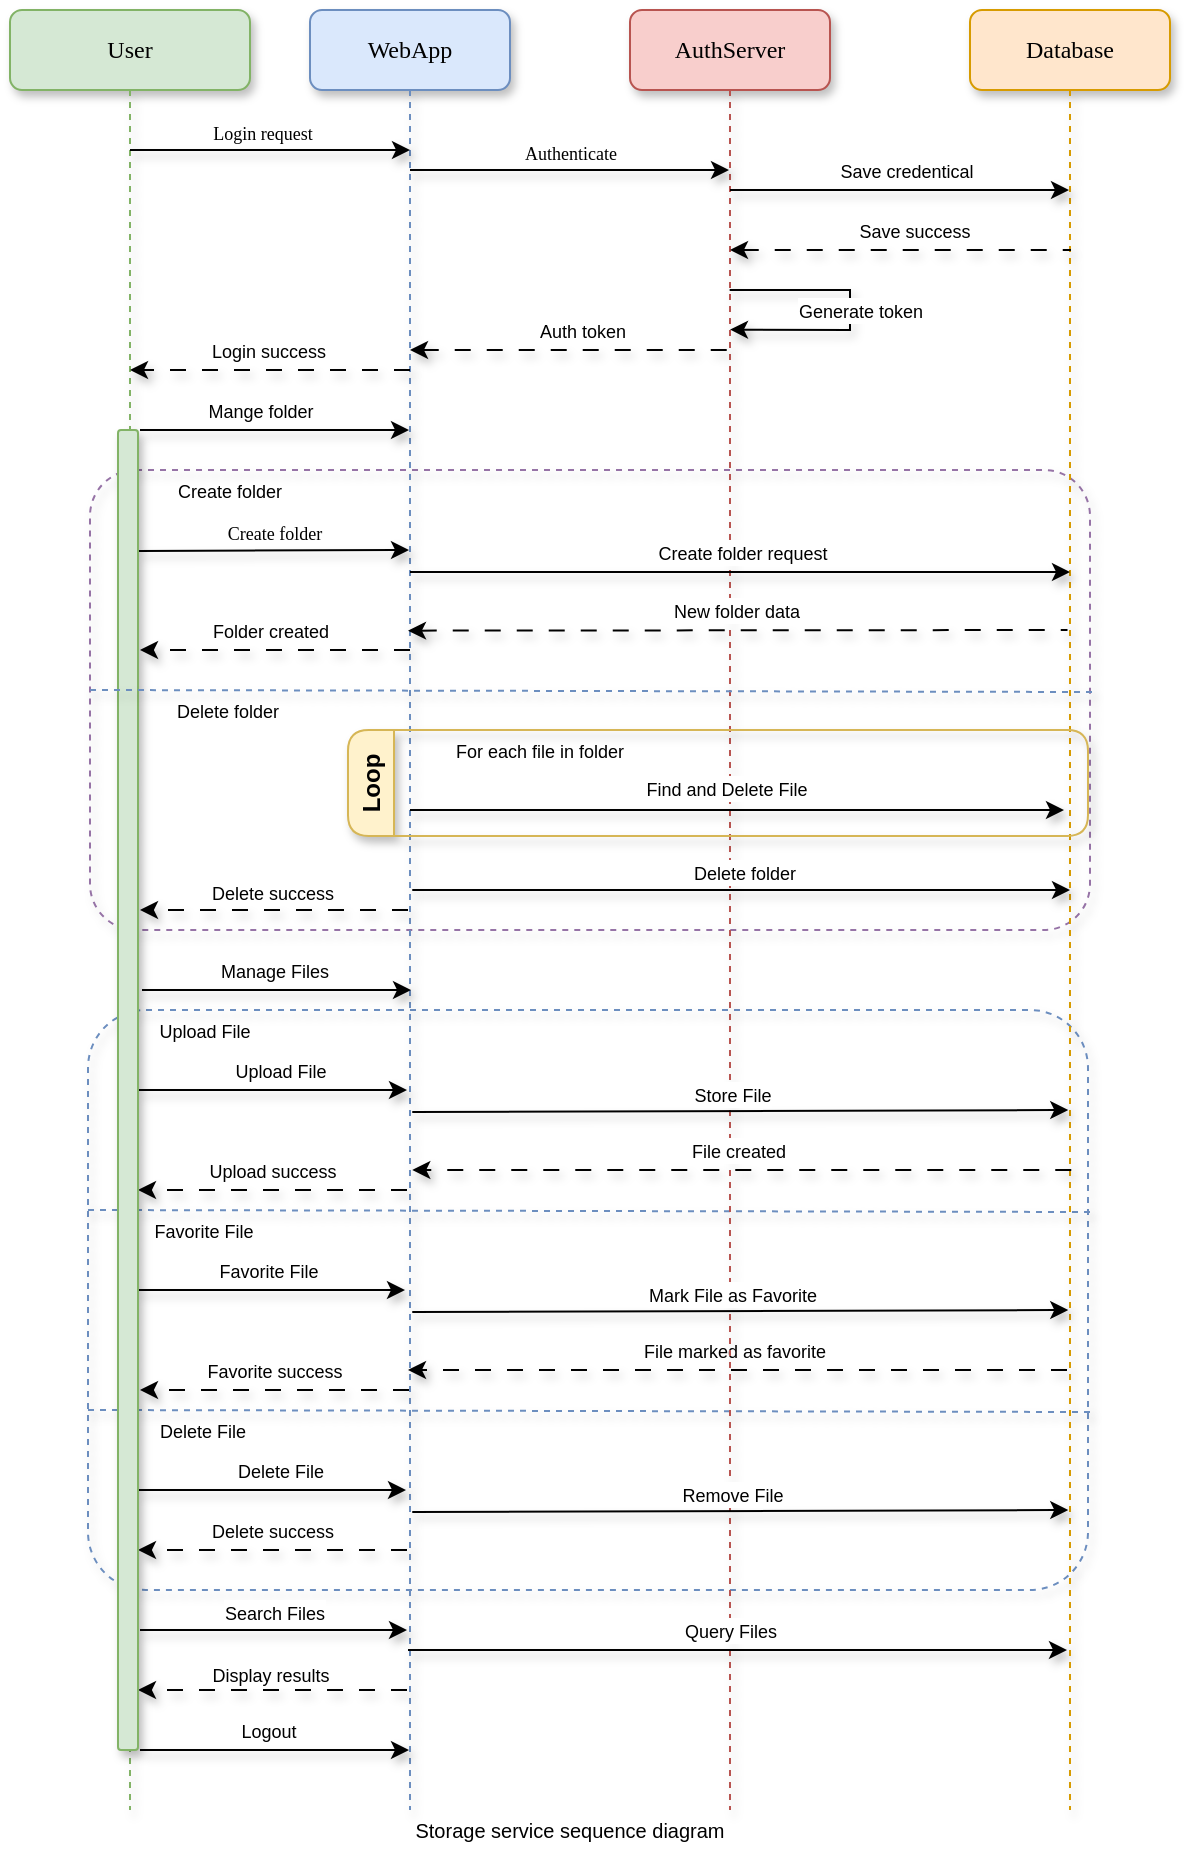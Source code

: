 <mxfile version="24.6.3" type="device">
  <diagram name="Page-1" id="13e1069c-82ec-6db2-03f1-153e76fe0fe0">
    <mxGraphModel dx="864" dy="476" grid="1" gridSize="10" guides="1" tooltips="1" connect="1" arrows="1" fold="1" page="1" pageScale="1" pageWidth="1100" pageHeight="850" background="none" math="0" shadow="0">
      <root>
        <mxCell id="0" />
        <mxCell id="1" parent="0" />
        <mxCell id="nlk7sfqb3r6wNFWikMfm-109" value="" style="rounded=1;whiteSpace=wrap;html=1;fillColor=none;strokeColor=#6c8ebf;dashed=1;arcSize=10;shadow=1;" parent="1" vertex="1">
          <mxGeometry x="909" y="1260" width="500" height="290" as="geometry" />
        </mxCell>
        <mxCell id="nlk7sfqb3r6wNFWikMfm-77" value="" style="rounded=1;whiteSpace=wrap;html=1;fillColor=none;strokeColor=#9673a6;dashed=1;shadow=1;arcSize=10;" parent="1" vertex="1">
          <mxGeometry x="910" y="990" width="500" height="230" as="geometry" />
        </mxCell>
        <mxCell id="kFZaCCrDRlSZErMMmTMo-7" value="User" style="shape=umlLifeline;perimeter=lifelinePerimeter;whiteSpace=wrap;html=1;container=0;collapsible=0;recursiveResize=0;outlineConnect=0;rounded=1;shadow=1;comic=0;labelBackgroundColor=none;strokeWidth=1;fontFamily=Verdana;fontSize=12;align=center;fillColor=#d5e8d4;strokeColor=#82b366;size=40;" parent="1" vertex="1">
          <mxGeometry x="870" y="760" width="120" height="900" as="geometry" />
        </mxCell>
        <mxCell id="kFZaCCrDRlSZErMMmTMo-4" value="WebApp" style="shape=umlLifeline;perimeter=lifelinePerimeter;whiteSpace=wrap;html=1;container=1;collapsible=0;recursiveResize=0;outlineConnect=0;rounded=1;shadow=1;comic=0;labelBackgroundColor=none;strokeWidth=1;fontFamily=Verdana;fontSize=12;align=center;fillColor=#dae8fc;strokeColor=#6c8ebf;" parent="1" vertex="1">
          <mxGeometry x="1020" y="760" width="100" height="900" as="geometry" />
        </mxCell>
        <mxCell id="kFZaCCrDRlSZErMMmTMo-10" value="&lt;font style=&quot;font-size: 9px;&quot;&gt;Login request&lt;/font&gt;" style="html=1;verticalAlign=bottom;endArrow=classic;labelBackgroundColor=none;fontFamily=Verdana;fontSize=12;elbow=vertical;rounded=1;endFill=1;shadow=1;" parent="kFZaCCrDRlSZErMMmTMo-4" edge="1">
          <mxGeometry x="-0.065" relative="1" as="geometry">
            <mxPoint x="-90" y="70" as="sourcePoint" />
            <mxPoint x="50" y="70" as="targetPoint" />
            <mxPoint as="offset" />
          </mxGeometry>
        </mxCell>
        <mxCell id="kFZaCCrDRlSZErMMmTMo-19" value="" style="endArrow=classic;html=1;rounded=0;dashed=1;dashPattern=8 8;shadow=1;" parent="kFZaCCrDRlSZErMMmTMo-4" edge="1">
          <mxGeometry width="50" height="50" relative="1" as="geometry">
            <mxPoint x="50" y="180" as="sourcePoint" />
            <mxPoint x="-90" y="180" as="targetPoint" />
          </mxGeometry>
        </mxCell>
        <mxCell id="kFZaCCrDRlSZErMMmTMo-21" value="&lt;font style=&quot;font-size: 9px;&quot;&gt;Login success&lt;/font&gt;" style="edgeLabel;html=1;align=center;verticalAlign=middle;resizable=0;points=[];" parent="kFZaCCrDRlSZErMMmTMo-19" vertex="1" connectable="0">
          <mxGeometry x="0.016" y="-4" relative="1" as="geometry">
            <mxPoint y="-6" as="offset" />
          </mxGeometry>
        </mxCell>
        <mxCell id="nlk7sfqb3r6wNFWikMfm-110" value="" style="endArrow=classic;html=1;rounded=0;shadow=1;" parent="kFZaCCrDRlSZErMMmTMo-4" edge="1">
          <mxGeometry width="50" height="50" relative="1" as="geometry">
            <mxPoint x="-84" y="490" as="sourcePoint" />
            <mxPoint x="50.5" y="490" as="targetPoint" />
          </mxGeometry>
        </mxCell>
        <mxCell id="nlk7sfqb3r6wNFWikMfm-111" value="&lt;font style=&quot;font-size: 9px;&quot;&gt;Manage Files&lt;/font&gt;" style="edgeLabel;html=1;align=center;verticalAlign=middle;resizable=0;points=[];" parent="nlk7sfqb3r6wNFWikMfm-110" vertex="1" connectable="0">
          <mxGeometry x="-0.015" y="5" relative="1" as="geometry">
            <mxPoint y="-5" as="offset" />
          </mxGeometry>
        </mxCell>
        <mxCell id="nlk7sfqb3r6wNFWikMfm-146" value="" style="endArrow=classic;html=1;rounded=0;shadow=1;" parent="kFZaCCrDRlSZErMMmTMo-4" edge="1">
          <mxGeometry width="50" height="50" relative="1" as="geometry">
            <mxPoint x="-85" y="870" as="sourcePoint" />
            <mxPoint x="49.5" y="870" as="targetPoint" />
          </mxGeometry>
        </mxCell>
        <mxCell id="nlk7sfqb3r6wNFWikMfm-147" value="&lt;font style=&quot;font-size: 9px;&quot;&gt;Logout&lt;/font&gt;" style="edgeLabel;html=1;align=center;verticalAlign=middle;resizable=0;points=[];" parent="nlk7sfqb3r6wNFWikMfm-146" vertex="1" connectable="0">
          <mxGeometry x="-0.008" y="2" relative="1" as="geometry">
            <mxPoint x="-3" y="-8" as="offset" />
          </mxGeometry>
        </mxCell>
        <mxCell id="nlk7sfqb3r6wNFWikMfm-113" value="" style="endArrow=classic;html=1;rounded=0;shadow=1;" parent="kFZaCCrDRlSZErMMmTMo-4" edge="1">
          <mxGeometry width="50" height="50" relative="1" as="geometry">
            <mxPoint x="-86" y="540" as="sourcePoint" />
            <mxPoint x="48.5" y="540" as="targetPoint" />
          </mxGeometry>
        </mxCell>
        <mxCell id="nlk7sfqb3r6wNFWikMfm-114" value="&lt;font style=&quot;font-size: 9px;&quot;&gt;Upload File&lt;/font&gt;" style="edgeLabel;html=1;align=center;verticalAlign=middle;resizable=0;points=[];" parent="nlk7sfqb3r6wNFWikMfm-113" vertex="1" connectable="0">
          <mxGeometry x="0.053" y="1" relative="1" as="geometry">
            <mxPoint y="-9" as="offset" />
          </mxGeometry>
        </mxCell>
        <mxCell id="nlk7sfqb3r6wNFWikMfm-129" value="" style="endArrow=classic;html=1;rounded=0;shadow=1;dashed=1;dashPattern=8 8;" parent="kFZaCCrDRlSZErMMmTMo-4" edge="1">
          <mxGeometry width="50" height="50" relative="1" as="geometry">
            <mxPoint x="49.5" y="690" as="sourcePoint" />
            <mxPoint x="-85" y="690" as="targetPoint" />
          </mxGeometry>
        </mxCell>
        <mxCell id="nlk7sfqb3r6wNFWikMfm-130" value="&lt;font style=&quot;font-size: 9px;&quot;&gt;Favorite success&lt;/font&gt;" style="edgeLabel;html=1;align=center;verticalAlign=middle;resizable=0;points=[];" parent="nlk7sfqb3r6wNFWikMfm-129" vertex="1" connectable="0">
          <mxGeometry x="0.01" relative="1" as="geometry">
            <mxPoint y="-10" as="offset" />
          </mxGeometry>
        </mxCell>
        <mxCell id="nlk7sfqb3r6wNFWikMfm-72" value="" style="endArrow=classic;html=1;rounded=0;shadow=1;" parent="kFZaCCrDRlSZErMMmTMo-4" edge="1">
          <mxGeometry width="50" height="50" relative="1" as="geometry">
            <mxPoint x="-85" y="210" as="sourcePoint" />
            <mxPoint x="49.5" y="210" as="targetPoint" />
          </mxGeometry>
        </mxCell>
        <mxCell id="nlk7sfqb3r6wNFWikMfm-73" value="&lt;font style=&quot;font-size: 9px;&quot;&gt;Mange folder&lt;/font&gt;" style="edgeLabel;html=1;align=center;verticalAlign=middle;resizable=0;points=[];" parent="nlk7sfqb3r6wNFWikMfm-72" vertex="1" connectable="0">
          <mxGeometry x="-0.118" relative="1" as="geometry">
            <mxPoint y="-10" as="offset" />
          </mxGeometry>
        </mxCell>
        <mxCell id="nlk7sfqb3r6wNFWikMfm-103" value="" style="endArrow=classic;html=1;rounded=0;dashed=1;dashPattern=8 8;shadow=1;" parent="kFZaCCrDRlSZErMMmTMo-4" edge="1">
          <mxGeometry width="50" height="50" relative="1" as="geometry">
            <mxPoint x="49" y="450" as="sourcePoint" />
            <mxPoint x="-85" y="450" as="targetPoint" />
          </mxGeometry>
        </mxCell>
        <mxCell id="nlk7sfqb3r6wNFWikMfm-104" value="&lt;font style=&quot;font-size: 9px;&quot;&gt;Delete success&lt;/font&gt;" style="edgeLabel;html=1;align=center;verticalAlign=middle;resizable=0;points=[];" parent="nlk7sfqb3r6wNFWikMfm-103" vertex="1" connectable="0">
          <mxGeometry y="-2" relative="1" as="geometry">
            <mxPoint x="-1" y="-7" as="offset" />
          </mxGeometry>
        </mxCell>
        <mxCell id="nlk7sfqb3r6wNFWikMfm-119" value="" style="endArrow=classic;html=1;rounded=0;shadow=1;dashed=1;dashPattern=8 8;" parent="kFZaCCrDRlSZErMMmTMo-4" edge="1">
          <mxGeometry width="50" height="50" relative="1" as="geometry">
            <mxPoint x="48.5" y="590" as="sourcePoint" />
            <mxPoint x="-86" y="590" as="targetPoint" />
          </mxGeometry>
        </mxCell>
        <mxCell id="nlk7sfqb3r6wNFWikMfm-120" value="&lt;font style=&quot;font-size: 9px;&quot;&gt;Upload success&lt;/font&gt;" style="edgeLabel;html=1;align=center;verticalAlign=middle;resizable=0;points=[];" parent="nlk7sfqb3r6wNFWikMfm-119" vertex="1" connectable="0">
          <mxGeometry x="0.01" relative="1" as="geometry">
            <mxPoint y="-10" as="offset" />
          </mxGeometry>
        </mxCell>
        <mxCell id="nlk7sfqb3r6wNFWikMfm-121" value="" style="endArrow=none;html=1;rounded=0;dashed=1;fillColor=#dae8fc;strokeColor=#6c8ebf;shadow=1;" parent="kFZaCCrDRlSZErMMmTMo-4" edge="1">
          <mxGeometry width="50" height="50" relative="1" as="geometry">
            <mxPoint x="-111" y="600" as="sourcePoint" />
            <mxPoint x="390" y="601" as="targetPoint" />
          </mxGeometry>
        </mxCell>
        <mxCell id="nlk7sfqb3r6wNFWikMfm-122" value="" style="endArrow=classic;html=1;rounded=0;shadow=1;" parent="kFZaCCrDRlSZErMMmTMo-4" edge="1">
          <mxGeometry width="50" height="50" relative="1" as="geometry">
            <mxPoint x="-87" y="640" as="sourcePoint" />
            <mxPoint x="47.5" y="640" as="targetPoint" />
          </mxGeometry>
        </mxCell>
        <mxCell id="nlk7sfqb3r6wNFWikMfm-123" value="&lt;font style=&quot;font-size: 9px;&quot;&gt;Favorite File&lt;/font&gt;" style="edgeLabel;html=1;align=center;verticalAlign=middle;resizable=0;points=[];" parent="nlk7sfqb3r6wNFWikMfm-122" vertex="1" connectable="0">
          <mxGeometry x="-0.015" y="5" relative="1" as="geometry">
            <mxPoint y="-5" as="offset" />
          </mxGeometry>
        </mxCell>
        <mxCell id="yUrxrtZN9GKuL_BX-Tmy-89" value="" style="endArrow=classic;html=1;rounded=0;shadow=1;dashed=1;dashPattern=8 8;" parent="kFZaCCrDRlSZErMMmTMo-4" edge="1">
          <mxGeometry width="50" height="50" relative="1" as="geometry">
            <mxPoint x="378.5" y="680" as="sourcePoint" />
            <mxPoint x="49" y="680" as="targetPoint" />
          </mxGeometry>
        </mxCell>
        <mxCell id="yUrxrtZN9GKuL_BX-Tmy-90" value="&lt;font style=&quot;font-size: 9px;&quot;&gt;File marked as favorite&lt;/font&gt;" style="edgeLabel;html=1;align=center;verticalAlign=middle;resizable=0;points=[];" parent="yUrxrtZN9GKuL_BX-Tmy-89" vertex="1" connectable="0">
          <mxGeometry x="0.01" relative="1" as="geometry">
            <mxPoint y="-10" as="offset" />
          </mxGeometry>
        </mxCell>
        <mxCell id="nlk7sfqb3r6wNFWikMfm-131" value="" style="endArrow=none;html=1;rounded=0;dashed=1;fillColor=#dae8fc;strokeColor=#6c8ebf;shadow=1;" parent="kFZaCCrDRlSZErMMmTMo-4" edge="1">
          <mxGeometry width="50" height="50" relative="1" as="geometry">
            <mxPoint x="-111" y="700" as="sourcePoint" />
            <mxPoint x="390" y="701" as="targetPoint" />
          </mxGeometry>
        </mxCell>
        <mxCell id="nlk7sfqb3r6wNFWikMfm-133" value="" style="endArrow=classic;html=1;rounded=0;shadow=1;" parent="kFZaCCrDRlSZErMMmTMo-4" edge="1">
          <mxGeometry width="50" height="50" relative="1" as="geometry">
            <mxPoint x="-86" y="740" as="sourcePoint" />
            <mxPoint x="48" y="740" as="targetPoint" />
          </mxGeometry>
        </mxCell>
        <mxCell id="nlk7sfqb3r6wNFWikMfm-134" value="&lt;font style=&quot;font-size: 9px;&quot;&gt;Delete File&lt;/font&gt;" style="edgeLabel;html=1;align=center;verticalAlign=middle;resizable=0;points=[];" parent="nlk7sfqb3r6wNFWikMfm-133" vertex="1" connectable="0">
          <mxGeometry x="0.053" y="1" relative="1" as="geometry">
            <mxPoint y="-9" as="offset" />
          </mxGeometry>
        </mxCell>
        <mxCell id="nlk7sfqb3r6wNFWikMfm-137" value="" style="endArrow=classic;html=1;rounded=0;shadow=1;dashed=1;dashPattern=8 8;" parent="kFZaCCrDRlSZErMMmTMo-4" edge="1">
          <mxGeometry width="50" height="50" relative="1" as="geometry">
            <mxPoint x="48.5" y="770" as="sourcePoint" />
            <mxPoint x="-86" y="770" as="targetPoint" />
          </mxGeometry>
        </mxCell>
        <mxCell id="nlk7sfqb3r6wNFWikMfm-138" value="&lt;font style=&quot;font-size: 9px;&quot;&gt;Delete success&lt;/font&gt;" style="edgeLabel;html=1;align=center;verticalAlign=middle;resizable=0;points=[];" parent="nlk7sfqb3r6wNFWikMfm-137" vertex="1" connectable="0">
          <mxGeometry x="0.01" relative="1" as="geometry">
            <mxPoint y="-10" as="offset" />
          </mxGeometry>
        </mxCell>
        <mxCell id="nlk7sfqb3r6wNFWikMfm-140" value="" style="endArrow=classic;html=1;rounded=0;shadow=1;" parent="kFZaCCrDRlSZErMMmTMo-4" edge="1">
          <mxGeometry width="50" height="50" relative="1" as="geometry">
            <mxPoint x="-85" y="810" as="sourcePoint" />
            <mxPoint x="48.5" y="810" as="targetPoint" />
          </mxGeometry>
        </mxCell>
        <mxCell id="nlk7sfqb3r6wNFWikMfm-141" value="&lt;font style=&quot;font-size: 9px;&quot;&gt;Search Files&lt;/font&gt;" style="edgeLabel;html=1;align=center;verticalAlign=middle;resizable=0;points=[];" parent="nlk7sfqb3r6wNFWikMfm-140" vertex="1" connectable="0">
          <mxGeometry x="-0.001" y="2" relative="1" as="geometry">
            <mxPoint y="-7" as="offset" />
          </mxGeometry>
        </mxCell>
        <mxCell id="nlk7sfqb3r6wNFWikMfm-144" value="" style="endArrow=classic;html=1;rounded=0;shadow=1;dashed=1;dashPattern=8 8;" parent="kFZaCCrDRlSZErMMmTMo-4" edge="1">
          <mxGeometry width="50" height="50" relative="1" as="geometry">
            <mxPoint x="48.5" y="840" as="sourcePoint" />
            <mxPoint x="-86" y="840" as="targetPoint" />
          </mxGeometry>
        </mxCell>
        <mxCell id="nlk7sfqb3r6wNFWikMfm-145" value="&lt;font style=&quot;font-size: 9px;&quot;&gt;Display results&lt;/font&gt;" style="edgeLabel;html=1;align=center;verticalAlign=middle;resizable=0;points=[];" parent="nlk7sfqb3r6wNFWikMfm-144" vertex="1" connectable="0">
          <mxGeometry x="0.01" y="-1" relative="1" as="geometry">
            <mxPoint x="-1" y="-7" as="offset" />
          </mxGeometry>
        </mxCell>
        <mxCell id="kFZaCCrDRlSZErMMmTMo-13" value="AuthServer" style="shape=umlLifeline;perimeter=lifelinePerimeter;whiteSpace=wrap;html=1;container=1;collapsible=0;recursiveResize=0;outlineConnect=0;rounded=1;shadow=1;comic=0;labelBackgroundColor=none;strokeWidth=1;fontFamily=Verdana;fontSize=12;align=center;fillColor=#f8cecc;strokeColor=#b85450;" parent="1" vertex="1">
          <mxGeometry x="1180" y="760" width="100" height="900" as="geometry" />
        </mxCell>
        <mxCell id="kFZaCCrDRlSZErMMmTMo-17" value="&lt;font style=&quot;font-size: 9px;&quot;&gt;Authenticate&lt;/font&gt;" style="html=1;verticalAlign=bottom;endArrow=classic;labelBackgroundColor=none;fontFamily=Verdana;fontSize=12;edgeStyle=elbowEdgeStyle;elbow=vertical;startArrow=none;startFill=0;endFill=1;shadow=1;" parent="kFZaCCrDRlSZErMMmTMo-13" edge="1">
          <mxGeometry x="0.003" relative="1" as="geometry">
            <mxPoint x="-110" y="80" as="sourcePoint" />
            <mxPoint x="49.5" y="80" as="targetPoint" />
            <mxPoint as="offset" />
          </mxGeometry>
        </mxCell>
        <mxCell id="nlk7sfqb3r6wNFWikMfm-67" value="" style="endArrow=classic;html=1;rounded=0;entryX=0.5;entryY=0.235;entryDx=0;entryDy=0;entryPerimeter=0;shadow=1;" parent="kFZaCCrDRlSZErMMmTMo-13" edge="1">
          <mxGeometry width="50" height="50" relative="1" as="geometry">
            <mxPoint x="49.833" y="140" as="sourcePoint" />
            <mxPoint x="50" y="159.8" as="targetPoint" />
            <Array as="points">
              <mxPoint x="110" y="140" />
              <mxPoint x="110" y="160" />
            </Array>
          </mxGeometry>
        </mxCell>
        <mxCell id="nlk7sfqb3r6wNFWikMfm-68" value="&lt;font style=&quot;font-size: 9px;&quot;&gt;Generate token&lt;/font&gt;" style="edgeLabel;html=1;align=center;verticalAlign=middle;resizable=0;points=[];" parent="nlk7sfqb3r6wNFWikMfm-67" vertex="1" connectable="0">
          <mxGeometry x="0.027" y="-2" relative="1" as="geometry">
            <mxPoint x="7" y="-2" as="offset" />
          </mxGeometry>
        </mxCell>
        <mxCell id="kFZaCCrDRlSZErMMmTMo-18" value="" style="endArrow=none;html=1;rounded=0;endFill=0;startArrow=classic;startFill=1;dashed=1;dashPattern=8 8;shadow=1;" parent="kFZaCCrDRlSZErMMmTMo-13" edge="1">
          <mxGeometry width="50" height="50" relative="1" as="geometry">
            <mxPoint x="-110" y="170" as="sourcePoint" />
            <mxPoint x="50.47" y="170" as="targetPoint" />
          </mxGeometry>
        </mxCell>
        <mxCell id="kFZaCCrDRlSZErMMmTMo-20" value="&lt;font style=&quot;font-size: 9px;&quot;&gt;Auth token&lt;/font&gt;" style="edgeLabel;html=1;align=center;verticalAlign=middle;resizable=0;points=[];" parent="kFZaCCrDRlSZErMMmTMo-18" vertex="1" connectable="0">
          <mxGeometry x="0.074" y="4" relative="1" as="geometry">
            <mxPoint y="-6" as="offset" />
          </mxGeometry>
        </mxCell>
        <mxCell id="nlk7sfqb3r6wNFWikMfm-142" value="" style="endArrow=classic;html=1;rounded=0;shadow=1;" parent="kFZaCCrDRlSZErMMmTMo-13" edge="1">
          <mxGeometry width="50" height="50" relative="1" as="geometry">
            <mxPoint x="-111" y="820" as="sourcePoint" />
            <mxPoint x="218.5" y="820" as="targetPoint" />
          </mxGeometry>
        </mxCell>
        <mxCell id="nlk7sfqb3r6wNFWikMfm-143" value="&lt;font style=&quot;font-size: 9px;&quot;&gt;Query Files&lt;/font&gt;" style="edgeLabel;html=1;align=center;verticalAlign=middle;resizable=0;points=[];" parent="nlk7sfqb3r6wNFWikMfm-142" vertex="1" connectable="0">
          <mxGeometry x="-0.003" y="3" relative="1" as="geometry">
            <mxPoint x="-4" y="-7" as="offset" />
          </mxGeometry>
        </mxCell>
        <mxCell id="nlk7sfqb3r6wNFWikMfm-3" value="Database" style="shape=umlLifeline;perimeter=lifelinePerimeter;whiteSpace=wrap;html=1;container=1;collapsible=0;recursiveResize=0;outlineConnect=0;rounded=1;shadow=1;comic=0;labelBackgroundColor=none;strokeWidth=1;fontFamily=Verdana;fontSize=12;align=center;fillColor=#ffe6cc;strokeColor=#d79b00;" parent="1" vertex="1">
          <mxGeometry x="1350" y="760" width="100" height="900" as="geometry" />
        </mxCell>
        <mxCell id="nlk7sfqb3r6wNFWikMfm-65" value="" style="endArrow=classic;html=1;rounded=0;shadow=1;" parent="nlk7sfqb3r6wNFWikMfm-3" edge="1">
          <mxGeometry width="50" height="50" relative="1" as="geometry">
            <mxPoint x="-120" y="90" as="sourcePoint" />
            <mxPoint x="49.5" y="90" as="targetPoint" />
          </mxGeometry>
        </mxCell>
        <mxCell id="nlk7sfqb3r6wNFWikMfm-66" value="&lt;font style=&quot;font-size: 9px;&quot;&gt;Save credentical&lt;/font&gt;" style="edgeLabel;html=1;align=center;verticalAlign=middle;resizable=0;points=[];" parent="nlk7sfqb3r6wNFWikMfm-65" vertex="1" connectable="0">
          <mxGeometry x="0.286" y="7" relative="1" as="geometry">
            <mxPoint x="-21" y="-3" as="offset" />
          </mxGeometry>
        </mxCell>
        <mxCell id="nlk7sfqb3r6wNFWikMfm-79" value="&lt;font style=&quot;font-size: 9px;&quot;&gt;Create folder&lt;/font&gt;" style="text;html=1;align=center;verticalAlign=middle;whiteSpace=wrap;rounded=0;" parent="1" vertex="1">
          <mxGeometry x="935" y="990" width="90" height="20" as="geometry" />
        </mxCell>
        <mxCell id="nlk7sfqb3r6wNFWikMfm-80" value="&lt;font style=&quot;font-size: 9px;&quot;&gt;Create folder&lt;/font&gt;" style="html=1;verticalAlign=bottom;endArrow=classic;labelBackgroundColor=none;fontFamily=Verdana;fontSize=12;elbow=vertical;endFill=1;shadow=1;" parent="1" edge="1">
          <mxGeometry relative="1" as="geometry">
            <mxPoint x="934" y="1030.45" as="sourcePoint" />
            <mxPoint x="1069.5" y="1030" as="targetPoint" />
            <Array as="points" />
          </mxGeometry>
        </mxCell>
        <mxCell id="nlk7sfqb3r6wNFWikMfm-81" value="" style="endArrow=classic;html=1;rounded=0;shadow=1;" parent="1" edge="1">
          <mxGeometry width="50" height="50" relative="1" as="geometry">
            <mxPoint x="1070" y="1041" as="sourcePoint" />
            <mxPoint x="1400" y="1041" as="targetPoint" />
          </mxGeometry>
        </mxCell>
        <mxCell id="nlk7sfqb3r6wNFWikMfm-82" value="&lt;font style=&quot;font-size: 9px;&quot;&gt;Create folder request&lt;/font&gt;" style="edgeLabel;html=1;align=center;verticalAlign=middle;resizable=0;points=[];" parent="nlk7sfqb3r6wNFWikMfm-81" vertex="1" connectable="0">
          <mxGeometry x="0.006" y="1" relative="1" as="geometry">
            <mxPoint y="-9" as="offset" />
          </mxGeometry>
        </mxCell>
        <mxCell id="nlk7sfqb3r6wNFWikMfm-83" value="" style="endArrow=none;html=1;rounded=0;dashed=1;dashPattern=8 8;shadow=1;startArrow=classic;startFill=1;endFill=0;" parent="1" edge="1">
          <mxGeometry width="50" height="50" relative="1" as="geometry">
            <mxPoint x="1069" y="1070.32" as="sourcePoint" />
            <mxPoint x="1398.75" y="1070.0" as="targetPoint" />
          </mxGeometry>
        </mxCell>
        <mxCell id="nlk7sfqb3r6wNFWikMfm-84" value="&lt;font style=&quot;font-size: 9px;&quot;&gt;New folder data&lt;/font&gt;" style="edgeLabel;html=1;align=center;verticalAlign=middle;resizable=0;points=[];" parent="nlk7sfqb3r6wNFWikMfm-83" vertex="1" connectable="0">
          <mxGeometry x="0.014" y="-1" relative="1" as="geometry">
            <mxPoint x="-3" y="-11" as="offset" />
          </mxGeometry>
        </mxCell>
        <mxCell id="nlk7sfqb3r6wNFWikMfm-87" value="" style="endArrow=classic;html=1;rounded=0;entryX=1.164;entryY=0.99;entryDx=0;entryDy=0;entryPerimeter=0;shadow=1;dashed=1;dashPattern=8 8;" parent="1" edge="1">
          <mxGeometry width="50" height="50" relative="1" as="geometry">
            <mxPoint x="1070" y="1080" as="sourcePoint" />
            <mxPoint x="935.0" y="1080.0" as="targetPoint" />
          </mxGeometry>
        </mxCell>
        <mxCell id="nlk7sfqb3r6wNFWikMfm-88" value="&lt;font style=&quot;font-size: 9px;&quot;&gt;Folder created&lt;/font&gt;" style="edgeLabel;html=1;align=center;verticalAlign=middle;resizable=0;points=[];" parent="nlk7sfqb3r6wNFWikMfm-87" vertex="1" connectable="0">
          <mxGeometry x="0.037" y="-7" relative="1" as="geometry">
            <mxPoint y="-3" as="offset" />
          </mxGeometry>
        </mxCell>
        <mxCell id="nlk7sfqb3r6wNFWikMfm-90" value="&lt;font style=&quot;font-size: 9px;&quot;&gt;Delete folder&lt;/font&gt;" style="text;html=1;align=center;verticalAlign=middle;whiteSpace=wrap;rounded=0;" parent="1" vertex="1">
          <mxGeometry x="934" y="1100" width="90" height="20" as="geometry" />
        </mxCell>
        <mxCell id="nlk7sfqb3r6wNFWikMfm-97" value="Loop" style="swimlane;horizontal=0;whiteSpace=wrap;html=1;rounded=1;fillColor=#fff2cc;strokeColor=#d6b656;shadow=1;" parent="1" vertex="1">
          <mxGeometry x="1039" y="1120" width="370" height="53" as="geometry" />
        </mxCell>
        <mxCell id="nlk7sfqb3r6wNFWikMfm-98" value="" style="endArrow=classic;html=1;rounded=0;shadow=1;" parent="nlk7sfqb3r6wNFWikMfm-97" edge="1">
          <mxGeometry width="50" height="50" relative="1" as="geometry">
            <mxPoint x="31" y="40" as="sourcePoint" />
            <mxPoint x="358" y="40" as="targetPoint" />
          </mxGeometry>
        </mxCell>
        <mxCell id="nlk7sfqb3r6wNFWikMfm-100" value="&lt;font style=&quot;font-size: 9px;&quot;&gt;Find and Delete File&lt;/font&gt;" style="edgeLabel;html=1;align=center;verticalAlign=middle;resizable=0;points=[];" parent="nlk7sfqb3r6wNFWikMfm-98" vertex="1" connectable="0">
          <mxGeometry x="-0.038" y="2" relative="1" as="geometry">
            <mxPoint y="-9" as="offset" />
          </mxGeometry>
        </mxCell>
        <mxCell id="nlk7sfqb3r6wNFWikMfm-99" value="&lt;font style=&quot;font-size: 9px;&quot;&gt;For each file in folder&lt;/font&gt;" style="text;html=1;align=center;verticalAlign=middle;whiteSpace=wrap;rounded=0;" parent="1" vertex="1">
          <mxGeometry x="1071.13" y="1120" width="127.87" height="20" as="geometry" />
        </mxCell>
        <mxCell id="nlk7sfqb3r6wNFWikMfm-101" value="" style="endArrow=classic;html=1;rounded=0;shadow=1;" parent="1" edge="1">
          <mxGeometry width="50" height="50" relative="1" as="geometry">
            <mxPoint x="1071.13" y="1200" as="sourcePoint" />
            <mxPoint x="1400" y="1200" as="targetPoint" />
          </mxGeometry>
        </mxCell>
        <mxCell id="nlk7sfqb3r6wNFWikMfm-102" value="&lt;font style=&quot;font-size: 9px;&quot;&gt;Delete folder&lt;/font&gt;" style="edgeLabel;html=1;align=center;verticalAlign=middle;resizable=0;points=[];" parent="nlk7sfqb3r6wNFWikMfm-101" vertex="1" connectable="0">
          <mxGeometry x="0.002" y="5" relative="1" as="geometry">
            <mxPoint x="1" y="-4" as="offset" />
          </mxGeometry>
        </mxCell>
        <mxCell id="nlk7sfqb3r6wNFWikMfm-124" value="&lt;font style=&quot;font-size: 9px;&quot;&gt;Favorite File&lt;/font&gt;" style="text;html=1;align=center;verticalAlign=middle;whiteSpace=wrap;rounded=0;" parent="1" vertex="1">
          <mxGeometry x="932.5" y="1360" width="68" height="20" as="geometry" />
        </mxCell>
        <mxCell id="nlk7sfqb3r6wNFWikMfm-148" value="&lt;font style=&quot;font-size: 10px;&quot;&gt;Storage service sequence diagram&lt;/font&gt;" style="text;html=1;align=center;verticalAlign=middle;whiteSpace=wrap;rounded=0;" parent="1" vertex="1">
          <mxGeometry x="1050" y="1660" width="200" height="20" as="geometry" />
        </mxCell>
        <mxCell id="nlk7sfqb3r6wNFWikMfm-71" value="" style="html=1;points=[];perimeter=orthogonalPerimeter;rounded=1;shadow=1;comic=0;labelBackgroundColor=none;strokeWidth=1;fontFamily=Verdana;fontSize=12;align=center;fillColor=#d5e8d4;strokeColor=#82b366;" parent="1" vertex="1">
          <mxGeometry x="924" y="970" width="10" height="660" as="geometry" />
        </mxCell>
        <mxCell id="nlk7sfqb3r6wNFWikMfm-112" value="&lt;font style=&quot;font-size: 9px;&quot;&gt;Upload File&lt;/font&gt;" style="text;html=1;align=center;verticalAlign=middle;whiteSpace=wrap;rounded=0;" parent="1" vertex="1">
          <mxGeometry x="935" y="1260" width="65" height="20" as="geometry" />
        </mxCell>
        <mxCell id="nlk7sfqb3r6wNFWikMfm-127" value="" style="endArrow=classic;html=1;rounded=0;shadow=1;" parent="1" edge="1">
          <mxGeometry width="50" height="50" relative="1" as="geometry">
            <mxPoint x="1071.13" y="1411" as="sourcePoint" />
            <mxPoint x="1399.13" y="1410" as="targetPoint" />
          </mxGeometry>
        </mxCell>
        <mxCell id="nlk7sfqb3r6wNFWikMfm-128" value="&lt;font style=&quot;font-size: 9px;&quot;&gt;Mark File as Favorite&lt;/font&gt;" style="edgeLabel;html=1;align=center;verticalAlign=middle;resizable=0;points=[];" parent="nlk7sfqb3r6wNFWikMfm-127" vertex="1" connectable="0">
          <mxGeometry x="0.006" y="1" relative="1" as="geometry">
            <mxPoint x="-5" y="-8" as="offset" />
          </mxGeometry>
        </mxCell>
        <mxCell id="yUrxrtZN9GKuL_BX-Tmy-86" value="" style="endArrow=classic;html=1;rounded=0;shadow=1;dashed=1;dashPattern=8 8;" parent="1" edge="1">
          <mxGeometry width="50" height="50" relative="1" as="geometry">
            <mxPoint x="1400.63" y="1340" as="sourcePoint" />
            <mxPoint x="1071.13" y="1340" as="targetPoint" />
          </mxGeometry>
        </mxCell>
        <mxCell id="yUrxrtZN9GKuL_BX-Tmy-87" value="&lt;font style=&quot;font-size: 9px;&quot;&gt;File created&lt;/font&gt;" style="edgeLabel;html=1;align=center;verticalAlign=middle;resizable=0;points=[];" parent="yUrxrtZN9GKuL_BX-Tmy-86" vertex="1" connectable="0">
          <mxGeometry x="0.01" relative="1" as="geometry">
            <mxPoint y="-10" as="offset" />
          </mxGeometry>
        </mxCell>
        <mxCell id="nlk7sfqb3r6wNFWikMfm-115" value="" style="endArrow=classic;html=1;rounded=0;shadow=1;" parent="1" edge="1">
          <mxGeometry width="50" height="50" relative="1" as="geometry">
            <mxPoint x="1071.13" y="1311" as="sourcePoint" />
            <mxPoint x="1399.13" y="1310" as="targetPoint" />
          </mxGeometry>
        </mxCell>
        <mxCell id="nlk7sfqb3r6wNFWikMfm-116" value="&lt;font style=&quot;font-size: 9px;&quot;&gt;Store File&lt;/font&gt;" style="edgeLabel;html=1;align=center;verticalAlign=middle;resizable=0;points=[];" parent="nlk7sfqb3r6wNFWikMfm-115" vertex="1" connectable="0">
          <mxGeometry x="0.006" y="1" relative="1" as="geometry">
            <mxPoint x="-5" y="-8" as="offset" />
          </mxGeometry>
        </mxCell>
        <mxCell id="nlk7sfqb3r6wNFWikMfm-135" value="" style="endArrow=classic;html=1;rounded=0;shadow=1;" parent="1" edge="1">
          <mxGeometry width="50" height="50" relative="1" as="geometry">
            <mxPoint x="1071.13" y="1511" as="sourcePoint" />
            <mxPoint x="1399.13" y="1510" as="targetPoint" />
          </mxGeometry>
        </mxCell>
        <mxCell id="nlk7sfqb3r6wNFWikMfm-136" value="&lt;font style=&quot;font-size: 9px;&quot;&gt;Remove File&lt;/font&gt;" style="edgeLabel;html=1;align=center;verticalAlign=middle;resizable=0;points=[];" parent="nlk7sfqb3r6wNFWikMfm-135" vertex="1" connectable="0">
          <mxGeometry x="0.006" y="1" relative="1" as="geometry">
            <mxPoint x="-5" y="-8" as="offset" />
          </mxGeometry>
        </mxCell>
        <mxCell id="nlk7sfqb3r6wNFWikMfm-132" value="&lt;font style=&quot;font-size: 9px;&quot;&gt;Delete File&lt;/font&gt;" style="text;html=1;align=center;verticalAlign=middle;whiteSpace=wrap;rounded=0;" parent="1" vertex="1">
          <mxGeometry x="934" y="1460" width="65" height="20" as="geometry" />
        </mxCell>
        <mxCell id="X9WeqtpWGwoTIuWJoFan-1" value="" style="endArrow=none;html=1;rounded=0;dashed=1;fillColor=#dae8fc;strokeColor=#6c8ebf;shadow=1;" edge="1" parent="1">
          <mxGeometry width="50" height="50" relative="1" as="geometry">
            <mxPoint x="910" y="1100" as="sourcePoint" />
            <mxPoint x="1411" y="1101" as="targetPoint" />
          </mxGeometry>
        </mxCell>
        <mxCell id="nlk7sfqb3r6wNFWikMfm-69" value="" style="endArrow=none;html=1;rounded=0;endFill=0;startArrow=classic;startFill=1;dashed=1;dashPattern=8 8;shadow=1;" parent="1" edge="1">
          <mxGeometry width="50" height="50" relative="1" as="geometry">
            <mxPoint x="1230.003" y="880" as="sourcePoint" />
            <mxPoint x="1400.47" y="880" as="targetPoint" />
          </mxGeometry>
        </mxCell>
        <mxCell id="nlk7sfqb3r6wNFWikMfm-70" value="&lt;font style=&quot;font-size: 9px;&quot;&gt;Save success&lt;/font&gt;" style="edgeLabel;html=1;align=center;verticalAlign=middle;resizable=0;points=[];" parent="nlk7sfqb3r6wNFWikMfm-69" vertex="1" connectable="0">
          <mxGeometry x="0.074" y="4" relative="1" as="geometry">
            <mxPoint y="-6" as="offset" />
          </mxGeometry>
        </mxCell>
      </root>
    </mxGraphModel>
  </diagram>
</mxfile>
